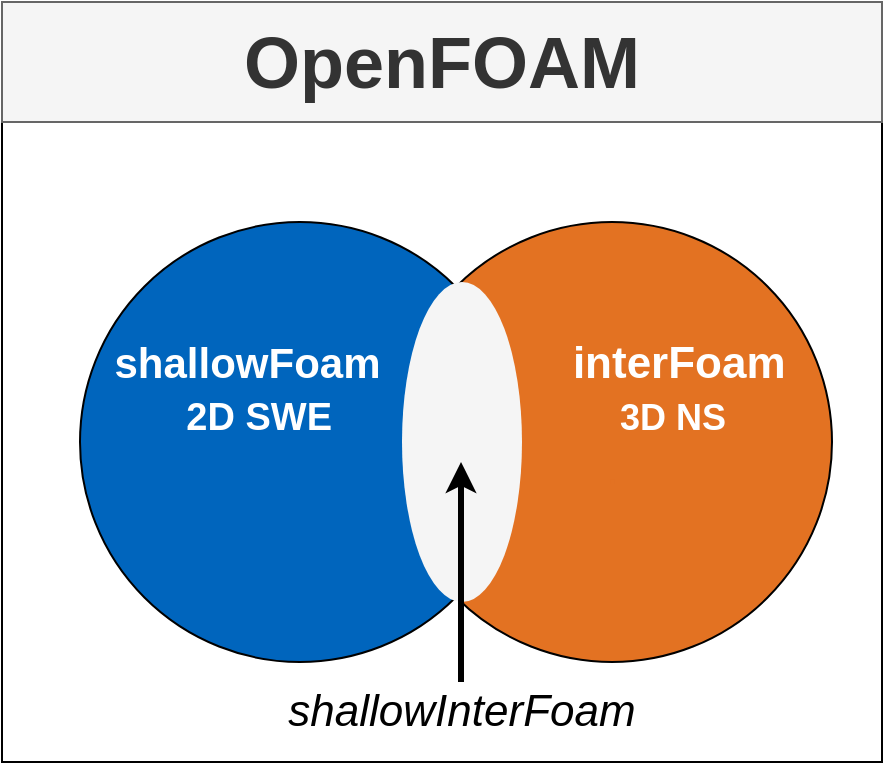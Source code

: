 <mxfile version="13.8.8" type="device"><diagram id="ZeJw0al1MMMzj9bDhAg4" name="Page-1"><mxGraphModel dx="1422" dy="837" grid="1" gridSize="10" guides="1" tooltips="1" connect="1" arrows="1" fold="1" page="1" pageScale="1" pageWidth="850" pageHeight="1100" math="0" shadow="0"><root><mxCell id="0"/><mxCell id="1" parent="0"/><mxCell id="JCznFbeOEYe5yxTwRJ_b-49" value="" style="rounded=0;whiteSpace=wrap;html=1;shadow=0;strokeWidth=1;fontSize=22;" vertex="1" parent="1"><mxGeometry x="190" y="250" width="440" height="320" as="geometry"/></mxCell><mxCell id="JCznFbeOEYe5yxTwRJ_b-40" value="&lt;b&gt;&amp;nbsp; &amp;nbsp; &amp;nbsp; &amp;nbsp; &amp;nbsp; &amp;nbsp;interFoam&lt;br&gt;&amp;nbsp; &amp;nbsp; &amp;nbsp; &amp;nbsp; &amp;nbsp; &lt;font style=&quot;font-size: 18px&quot;&gt;3D NS&lt;/font&gt;&lt;br&gt;&lt;/b&gt;&lt;font color=&quot;#e37222&quot;&gt;.&lt;/font&gt;&lt;br&gt;&amp;nbsp;" style="ellipse;whiteSpace=wrap;html=1;aspect=fixed;rounded=0;shadow=0;strokeWidth=1;fontSize=22;fontColor=#FFFFFF;fillColor=#E37222;rotation=0;" vertex="1" parent="1"><mxGeometry x="385" y="300" width="220" height="220" as="geometry"/></mxCell><mxCell id="JCznFbeOEYe5yxTwRJ_b-32" value="&lt;b&gt;&lt;span style=&quot;font-size: 21px&quot;&gt;shallowFoam&amp;nbsp; &amp;nbsp; &amp;nbsp; &amp;nbsp; &amp;nbsp; &amp;nbsp;&lt;/span&gt;&lt;font style=&quot;font-size: 19px&quot;&gt;2D SWE&lt;/font&gt;&lt;span style=&quot;font-size: 21px&quot;&gt;&amp;nbsp; &amp;nbsp; &amp;nbsp; &amp;nbsp;&amp;nbsp;&lt;/span&gt;&lt;br&gt;&lt;br&gt;&lt;span style=&quot;font-size: 21px&quot;&gt;&amp;nbsp; &amp;nbsp; &amp;nbsp; &amp;nbsp;&amp;nbsp;&lt;/span&gt;&lt;br style=&quot;font-size: 22px&quot;&gt;&lt;/b&gt;" style="ellipse;whiteSpace=wrap;html=1;aspect=fixed;rounded=0;shadow=0;strokeWidth=1;fontSize=22;fontColor=#FFFFFF;fillColor=#0065BD;rotation=0;" vertex="1" parent="1"><mxGeometry x="229" y="300" width="220" height="220" as="geometry"/></mxCell><mxCell id="JCznFbeOEYe5yxTwRJ_b-36" value="" style="ellipse;whiteSpace=wrap;html=1;rounded=0;shadow=0;strokeWidth=1;fontSize=27;allowArrows=0;fillColor=#f5f5f5;fontColor=#333333;strokeColor=none;" vertex="1" parent="1"><mxGeometry x="390" y="330" width="60" height="160" as="geometry"/></mxCell><mxCell id="JCznFbeOEYe5yxTwRJ_b-43" value="shallowInterFoam" style="text;html=1;align=center;verticalAlign=middle;whiteSpace=wrap;rounded=0;shadow=0;fontSize=22;fontStyle=2" vertex="1" parent="1"><mxGeometry x="310" y="530" width="220" height="30" as="geometry"/></mxCell><mxCell id="JCznFbeOEYe5yxTwRJ_b-47" value="" style="endArrow=none;html=1;strokeWidth=3;fontSize=22;fontColor=#FFFFFF;startArrow=classic;startFill=1;endFill=0;" edge="1" parent="1"><mxGeometry width="50" height="50" relative="1" as="geometry"><mxPoint x="419.5" y="420" as="sourcePoint"/><mxPoint x="419.5" y="530" as="targetPoint"/></mxGeometry></mxCell><mxCell id="JCznFbeOEYe5yxTwRJ_b-50" value="&lt;b&gt;&lt;font style=&quot;font-size: 36px&quot;&gt;OpenFOAM&lt;/font&gt;&lt;/b&gt;" style="rounded=0;whiteSpace=wrap;html=1;shadow=0;strokeColor=#666666;strokeWidth=1;fillColor=#f5f5f5;fontSize=22;fontColor=#333333;" vertex="1" parent="1"><mxGeometry x="190" y="190" width="440" height="60" as="geometry"/></mxCell></root></mxGraphModel></diagram></mxfile>